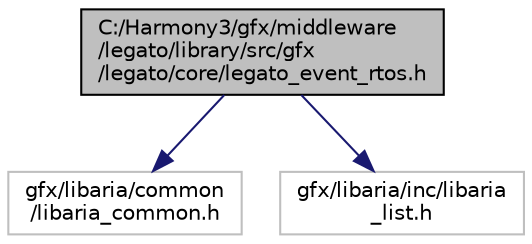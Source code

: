 digraph "C:/Harmony3/gfx/middleware/legato/library/src/gfx/legato/core/legato_event_rtos.h"
{
 // LATEX_PDF_SIZE
  edge [fontname="Helvetica",fontsize="10",labelfontname="Helvetica",labelfontsize="10"];
  node [fontname="Helvetica",fontsize="10",shape=record];
  Node1 [label="C:/Harmony3/gfx/middleware\l/legato/library/src/gfx\l/legato/core/legato_event_rtos.h",height=0.2,width=0.4,color="black", fillcolor="grey75", style="filled", fontcolor="black",tooltip="Legato RTOS event definitions."];
  Node1 -> Node2 [color="midnightblue",fontsize="10",style="solid",fontname="Helvetica"];
  Node2 [label="gfx/libaria/common\l/libaria_common.h",height=0.2,width=0.4,color="grey75", fillcolor="white", style="filled",tooltip=" "];
  Node1 -> Node3 [color="midnightblue",fontsize="10",style="solid",fontname="Helvetica"];
  Node3 [label="gfx/libaria/inc/libaria\l_list.h",height=0.2,width=0.4,color="grey75", fillcolor="white", style="filled",tooltip=" "];
}
